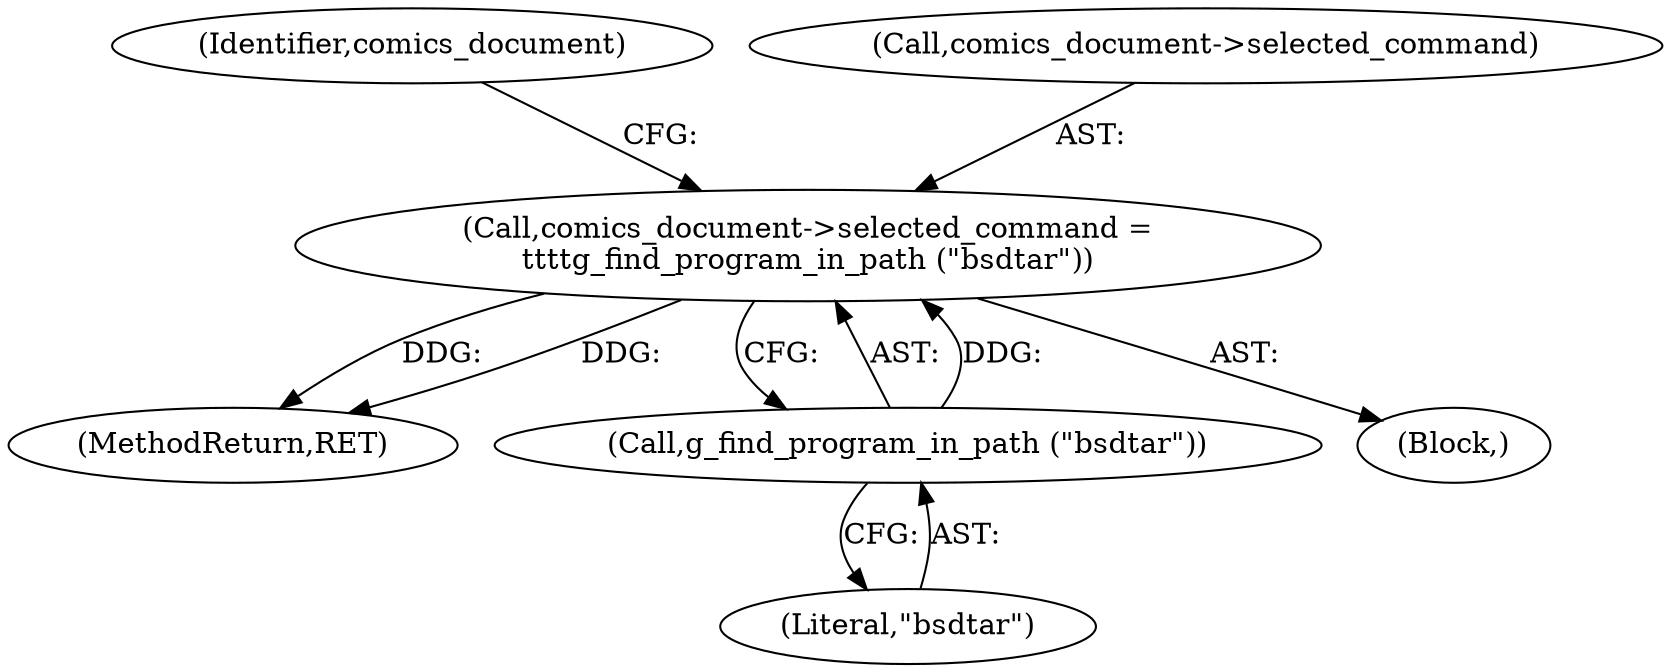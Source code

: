 digraph "0_evince_717df38fd8509bf883b70d680c9b1b3cf36732ee@pointer" {
"1000215" [label="(Call,comics_document->selected_command =\n\t\t\t\tg_find_program_in_path (\"bsdtar\"))"];
"1000219" [label="(Call,g_find_program_in_path (\"bsdtar\"))"];
"1000472" [label="(MethodReturn,RET)"];
"1000223" [label="(Identifier,comics_document)"];
"1000220" [label="(Literal,\"bsdtar\")"];
"1000216" [label="(Call,comics_document->selected_command)"];
"1000219" [label="(Call,g_find_program_in_path (\"bsdtar\"))"];
"1000132" [label="(Block,)"];
"1000215" [label="(Call,comics_document->selected_command =\n\t\t\t\tg_find_program_in_path (\"bsdtar\"))"];
"1000215" -> "1000132"  [label="AST: "];
"1000215" -> "1000219"  [label="CFG: "];
"1000216" -> "1000215"  [label="AST: "];
"1000219" -> "1000215"  [label="AST: "];
"1000223" -> "1000215"  [label="CFG: "];
"1000215" -> "1000472"  [label="DDG: "];
"1000215" -> "1000472"  [label="DDG: "];
"1000219" -> "1000215"  [label="DDG: "];
"1000219" -> "1000220"  [label="CFG: "];
"1000220" -> "1000219"  [label="AST: "];
}
